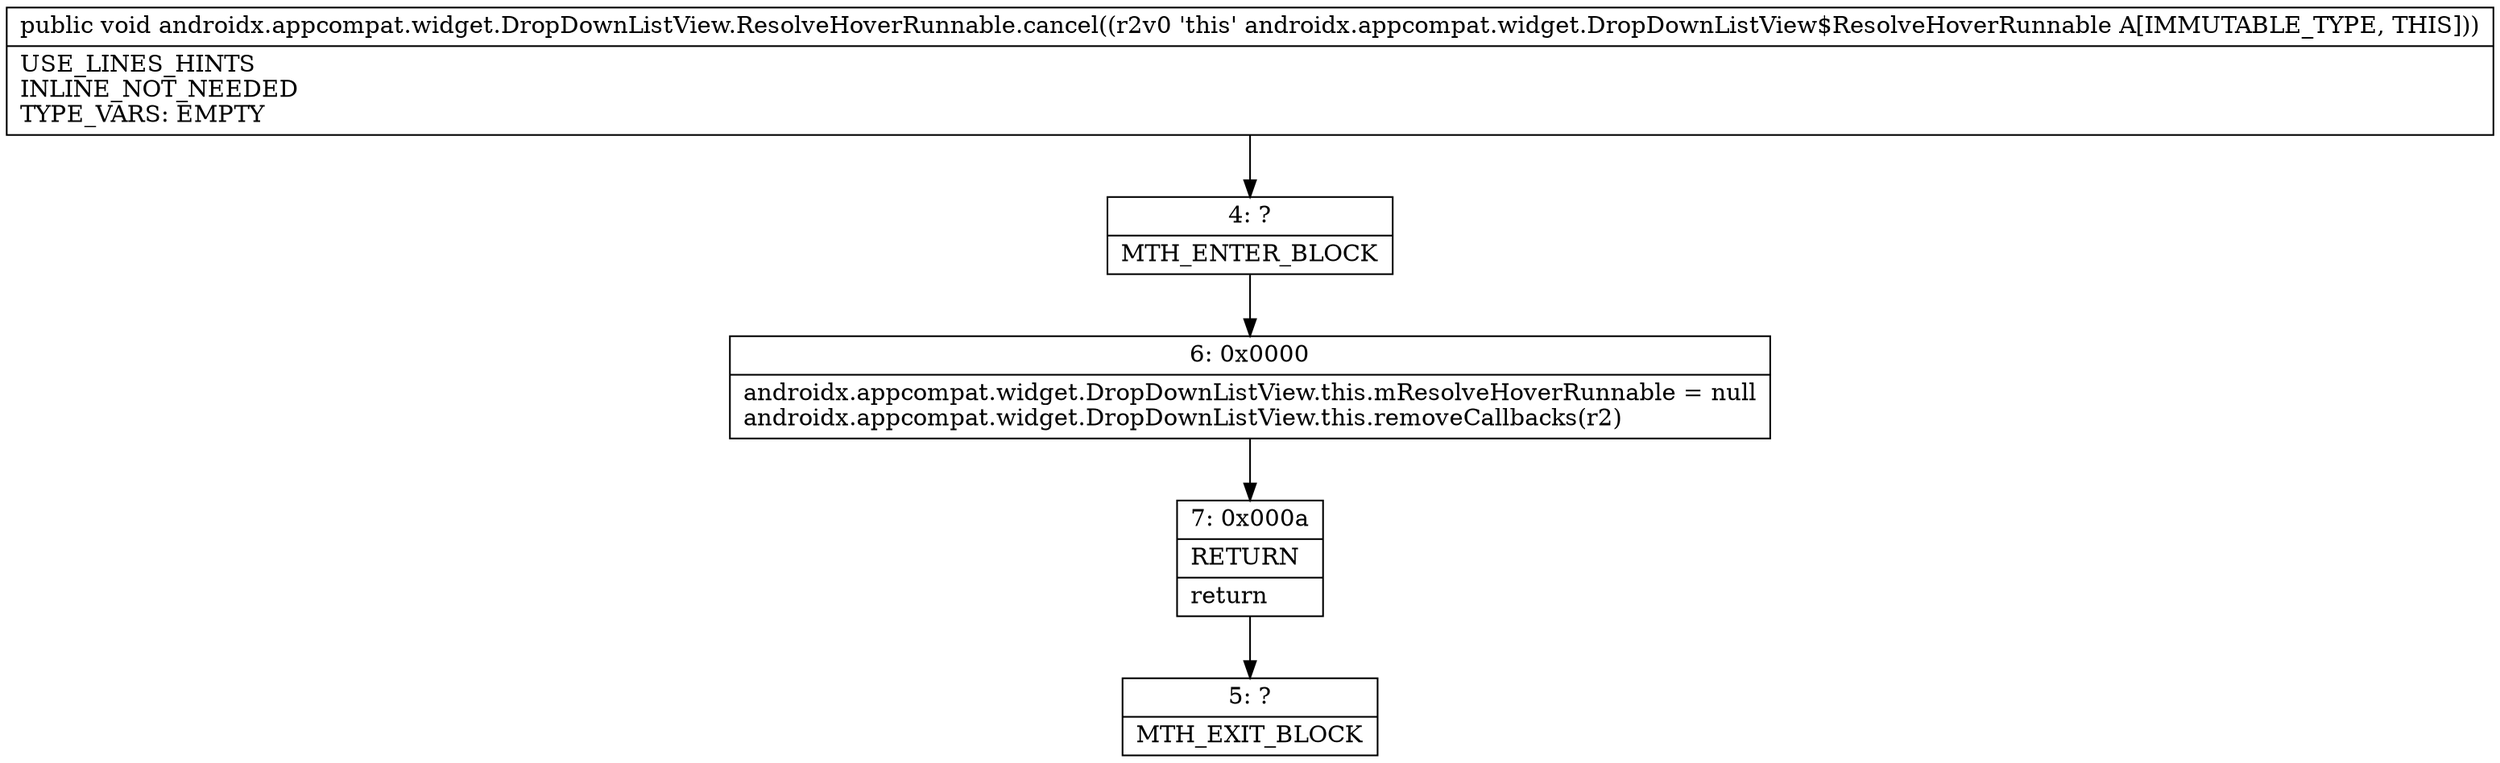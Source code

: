 digraph "CFG forandroidx.appcompat.widget.DropDownListView.ResolveHoverRunnable.cancel()V" {
Node_4 [shape=record,label="{4\:\ ?|MTH_ENTER_BLOCK\l}"];
Node_6 [shape=record,label="{6\:\ 0x0000|androidx.appcompat.widget.DropDownListView.this.mResolveHoverRunnable = null\landroidx.appcompat.widget.DropDownListView.this.removeCallbacks(r2)\l}"];
Node_7 [shape=record,label="{7\:\ 0x000a|RETURN\l|return\l}"];
Node_5 [shape=record,label="{5\:\ ?|MTH_EXIT_BLOCK\l}"];
MethodNode[shape=record,label="{public void androidx.appcompat.widget.DropDownListView.ResolveHoverRunnable.cancel((r2v0 'this' androidx.appcompat.widget.DropDownListView$ResolveHoverRunnable A[IMMUTABLE_TYPE, THIS]))  | USE_LINES_HINTS\lINLINE_NOT_NEEDED\lTYPE_VARS: EMPTY\l}"];
MethodNode -> Node_4;Node_4 -> Node_6;
Node_6 -> Node_7;
Node_7 -> Node_5;
}


